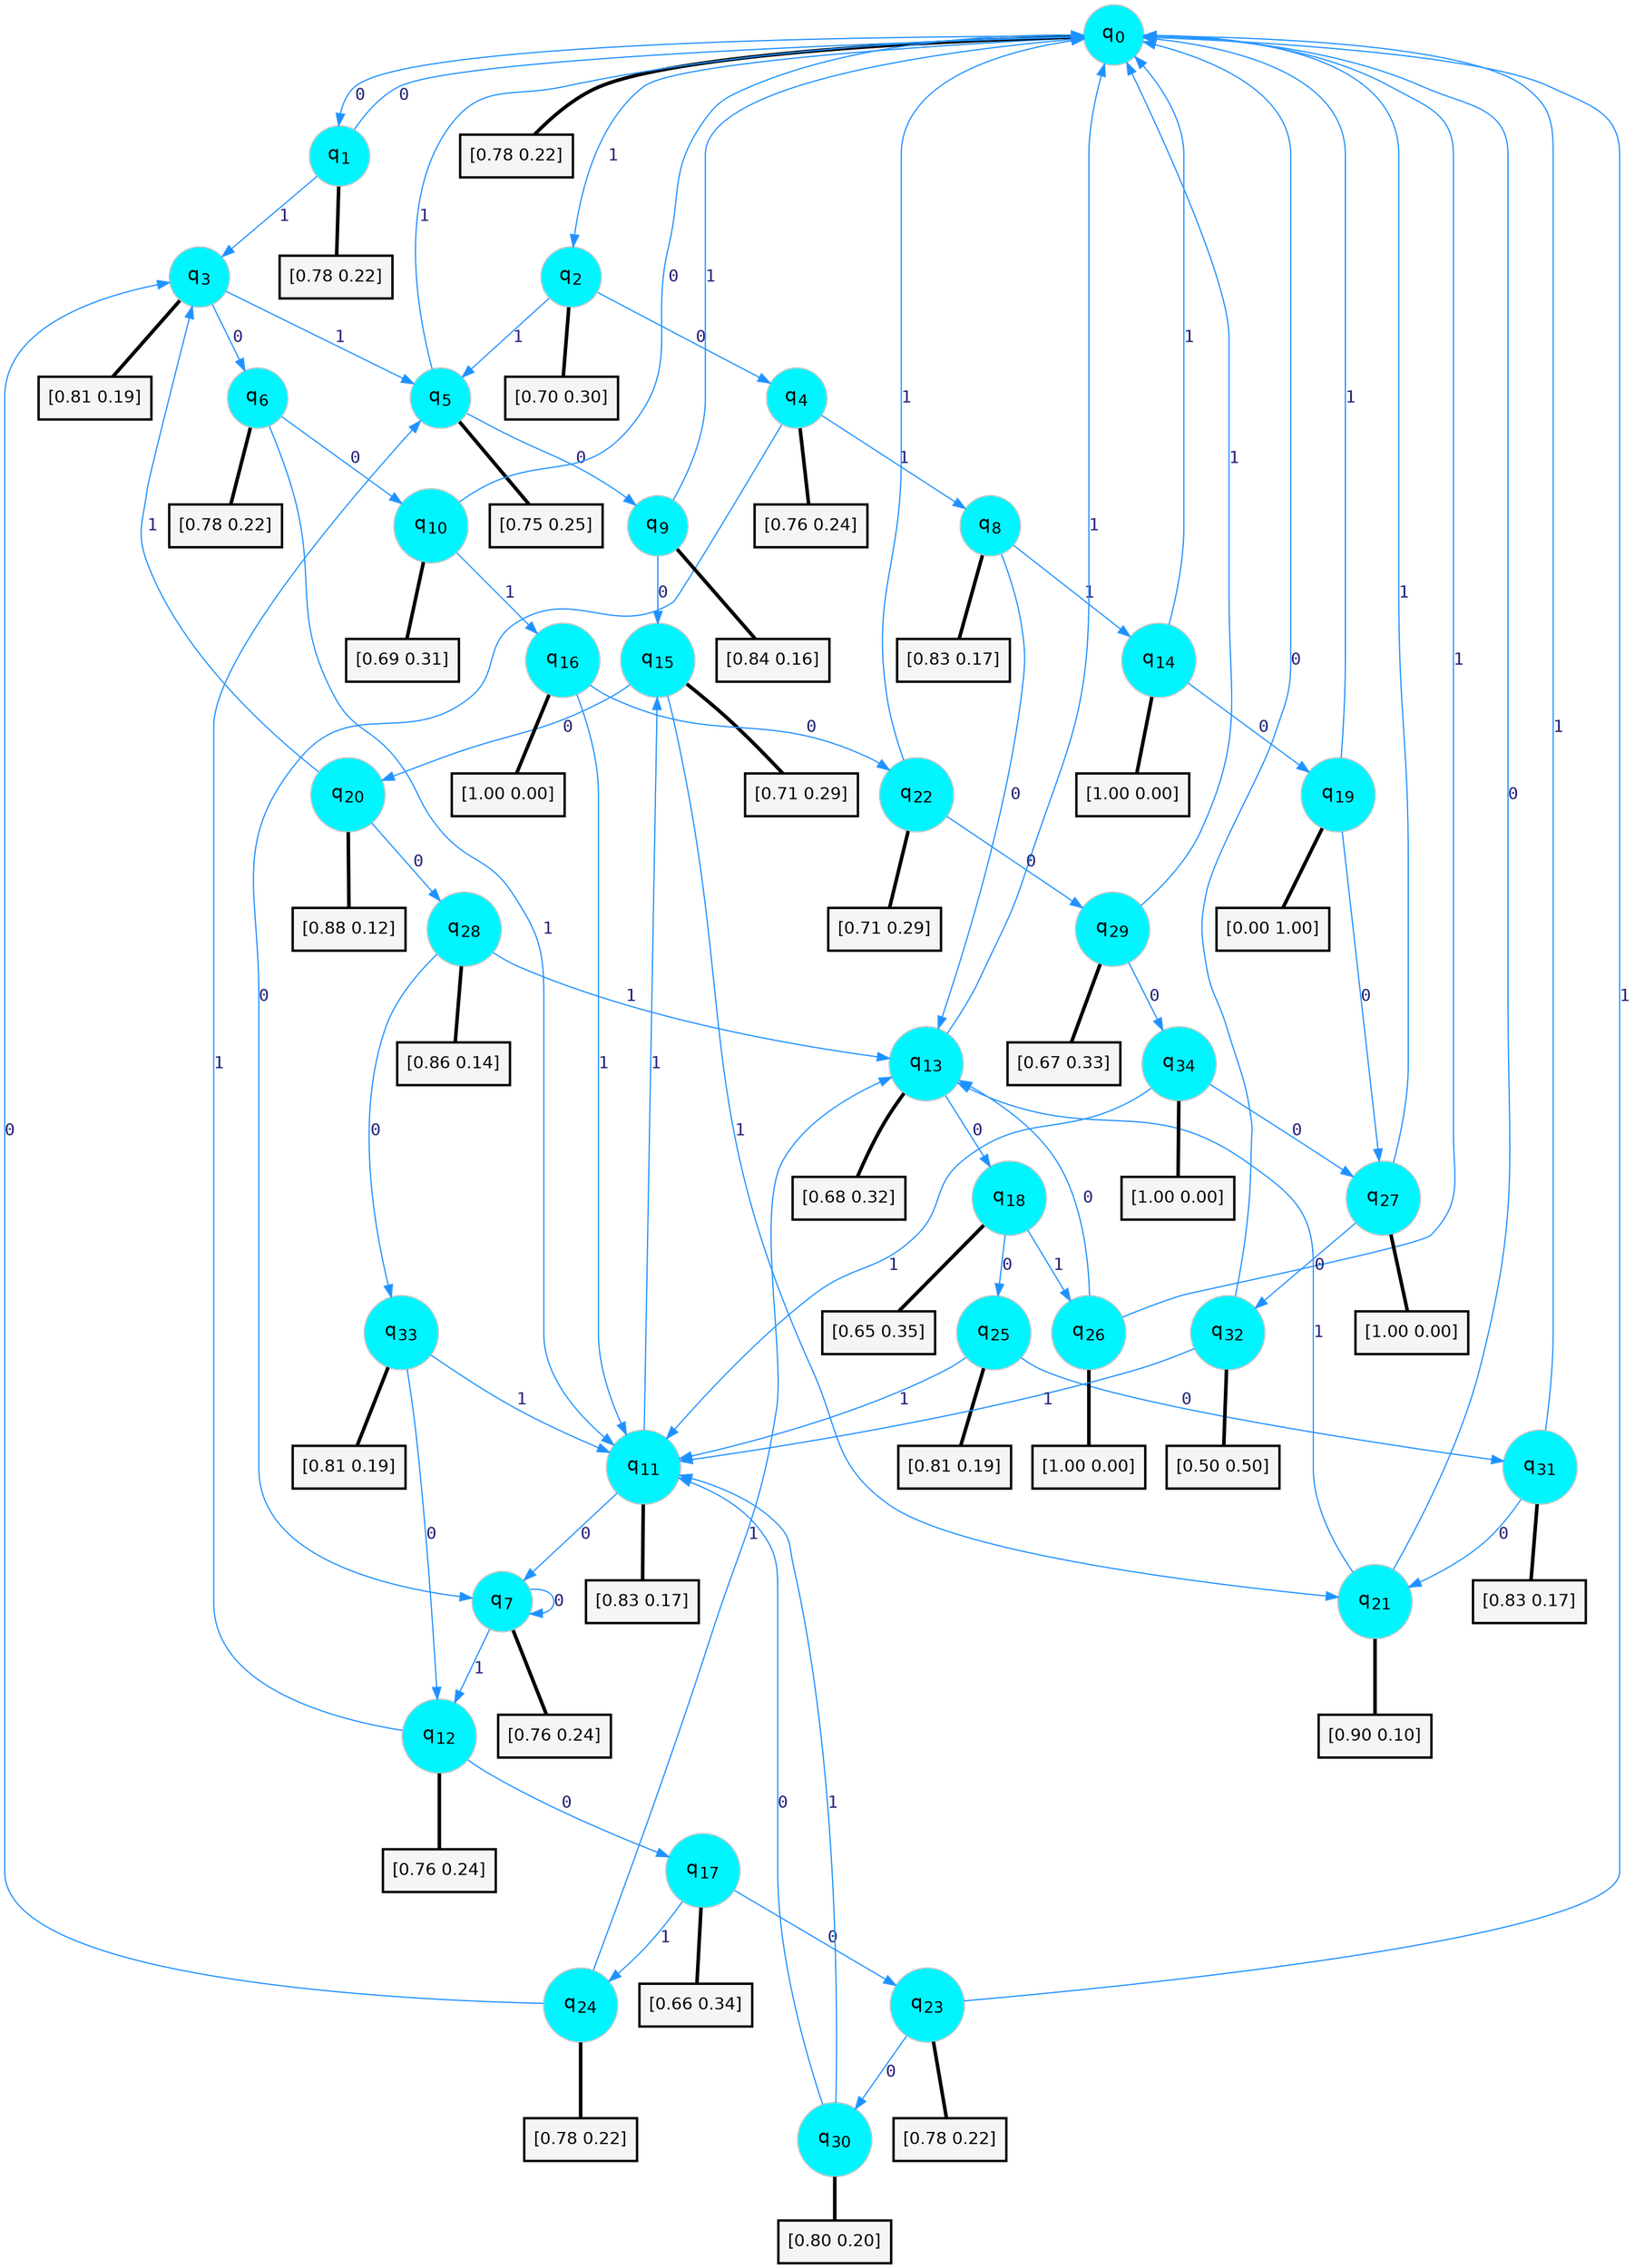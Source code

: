 digraph G {
graph [
bgcolor=transparent, dpi=300, rankdir=TD, size="40,25"];
node [
color=gray, fillcolor=turquoise1, fontcolor=black, fontname=Helvetica, fontsize=16, fontweight=bold, shape=circle, style=filled];
edge [
arrowsize=1, color=dodgerblue1, fontcolor=midnightblue, fontname=courier, fontweight=bold, penwidth=1, style=solid, weight=20];
0[label=<q<SUB>0</SUB>>];
1[label=<q<SUB>1</SUB>>];
2[label=<q<SUB>2</SUB>>];
3[label=<q<SUB>3</SUB>>];
4[label=<q<SUB>4</SUB>>];
5[label=<q<SUB>5</SUB>>];
6[label=<q<SUB>6</SUB>>];
7[label=<q<SUB>7</SUB>>];
8[label=<q<SUB>8</SUB>>];
9[label=<q<SUB>9</SUB>>];
10[label=<q<SUB>10</SUB>>];
11[label=<q<SUB>11</SUB>>];
12[label=<q<SUB>12</SUB>>];
13[label=<q<SUB>13</SUB>>];
14[label=<q<SUB>14</SUB>>];
15[label=<q<SUB>15</SUB>>];
16[label=<q<SUB>16</SUB>>];
17[label=<q<SUB>17</SUB>>];
18[label=<q<SUB>18</SUB>>];
19[label=<q<SUB>19</SUB>>];
20[label=<q<SUB>20</SUB>>];
21[label=<q<SUB>21</SUB>>];
22[label=<q<SUB>22</SUB>>];
23[label=<q<SUB>23</SUB>>];
24[label=<q<SUB>24</SUB>>];
25[label=<q<SUB>25</SUB>>];
26[label=<q<SUB>26</SUB>>];
27[label=<q<SUB>27</SUB>>];
28[label=<q<SUB>28</SUB>>];
29[label=<q<SUB>29</SUB>>];
30[label=<q<SUB>30</SUB>>];
31[label=<q<SUB>31</SUB>>];
32[label=<q<SUB>32</SUB>>];
33[label=<q<SUB>33</SUB>>];
34[label=<q<SUB>34</SUB>>];
35[label="[0.78 0.22]", shape=box,fontcolor=black, fontname=Helvetica, fontsize=14, penwidth=2, fillcolor=whitesmoke,color=black];
36[label="[0.78 0.22]", shape=box,fontcolor=black, fontname=Helvetica, fontsize=14, penwidth=2, fillcolor=whitesmoke,color=black];
37[label="[0.70 0.30]", shape=box,fontcolor=black, fontname=Helvetica, fontsize=14, penwidth=2, fillcolor=whitesmoke,color=black];
38[label="[0.81 0.19]", shape=box,fontcolor=black, fontname=Helvetica, fontsize=14, penwidth=2, fillcolor=whitesmoke,color=black];
39[label="[0.76 0.24]", shape=box,fontcolor=black, fontname=Helvetica, fontsize=14, penwidth=2, fillcolor=whitesmoke,color=black];
40[label="[0.75 0.25]", shape=box,fontcolor=black, fontname=Helvetica, fontsize=14, penwidth=2, fillcolor=whitesmoke,color=black];
41[label="[0.78 0.22]", shape=box,fontcolor=black, fontname=Helvetica, fontsize=14, penwidth=2, fillcolor=whitesmoke,color=black];
42[label="[0.76 0.24]", shape=box,fontcolor=black, fontname=Helvetica, fontsize=14, penwidth=2, fillcolor=whitesmoke,color=black];
43[label="[0.83 0.17]", shape=box,fontcolor=black, fontname=Helvetica, fontsize=14, penwidth=2, fillcolor=whitesmoke,color=black];
44[label="[0.84 0.16]", shape=box,fontcolor=black, fontname=Helvetica, fontsize=14, penwidth=2, fillcolor=whitesmoke,color=black];
45[label="[0.69 0.31]", shape=box,fontcolor=black, fontname=Helvetica, fontsize=14, penwidth=2, fillcolor=whitesmoke,color=black];
46[label="[0.83 0.17]", shape=box,fontcolor=black, fontname=Helvetica, fontsize=14, penwidth=2, fillcolor=whitesmoke,color=black];
47[label="[0.76 0.24]", shape=box,fontcolor=black, fontname=Helvetica, fontsize=14, penwidth=2, fillcolor=whitesmoke,color=black];
48[label="[0.68 0.32]", shape=box,fontcolor=black, fontname=Helvetica, fontsize=14, penwidth=2, fillcolor=whitesmoke,color=black];
49[label="[1.00 0.00]", shape=box,fontcolor=black, fontname=Helvetica, fontsize=14, penwidth=2, fillcolor=whitesmoke,color=black];
50[label="[0.71 0.29]", shape=box,fontcolor=black, fontname=Helvetica, fontsize=14, penwidth=2, fillcolor=whitesmoke,color=black];
51[label="[1.00 0.00]", shape=box,fontcolor=black, fontname=Helvetica, fontsize=14, penwidth=2, fillcolor=whitesmoke,color=black];
52[label="[0.66 0.34]", shape=box,fontcolor=black, fontname=Helvetica, fontsize=14, penwidth=2, fillcolor=whitesmoke,color=black];
53[label="[0.65 0.35]", shape=box,fontcolor=black, fontname=Helvetica, fontsize=14, penwidth=2, fillcolor=whitesmoke,color=black];
54[label="[0.00 1.00]", shape=box,fontcolor=black, fontname=Helvetica, fontsize=14, penwidth=2, fillcolor=whitesmoke,color=black];
55[label="[0.88 0.12]", shape=box,fontcolor=black, fontname=Helvetica, fontsize=14, penwidth=2, fillcolor=whitesmoke,color=black];
56[label="[0.90 0.10]", shape=box,fontcolor=black, fontname=Helvetica, fontsize=14, penwidth=2, fillcolor=whitesmoke,color=black];
57[label="[0.71 0.29]", shape=box,fontcolor=black, fontname=Helvetica, fontsize=14, penwidth=2, fillcolor=whitesmoke,color=black];
58[label="[0.78 0.22]", shape=box,fontcolor=black, fontname=Helvetica, fontsize=14, penwidth=2, fillcolor=whitesmoke,color=black];
59[label="[0.78 0.22]", shape=box,fontcolor=black, fontname=Helvetica, fontsize=14, penwidth=2, fillcolor=whitesmoke,color=black];
60[label="[0.81 0.19]", shape=box,fontcolor=black, fontname=Helvetica, fontsize=14, penwidth=2, fillcolor=whitesmoke,color=black];
61[label="[1.00 0.00]", shape=box,fontcolor=black, fontname=Helvetica, fontsize=14, penwidth=2, fillcolor=whitesmoke,color=black];
62[label="[1.00 0.00]", shape=box,fontcolor=black, fontname=Helvetica, fontsize=14, penwidth=2, fillcolor=whitesmoke,color=black];
63[label="[0.86 0.14]", shape=box,fontcolor=black, fontname=Helvetica, fontsize=14, penwidth=2, fillcolor=whitesmoke,color=black];
64[label="[0.67 0.33]", shape=box,fontcolor=black, fontname=Helvetica, fontsize=14, penwidth=2, fillcolor=whitesmoke,color=black];
65[label="[0.80 0.20]", shape=box,fontcolor=black, fontname=Helvetica, fontsize=14, penwidth=2, fillcolor=whitesmoke,color=black];
66[label="[0.83 0.17]", shape=box,fontcolor=black, fontname=Helvetica, fontsize=14, penwidth=2, fillcolor=whitesmoke,color=black];
67[label="[0.50 0.50]", shape=box,fontcolor=black, fontname=Helvetica, fontsize=14, penwidth=2, fillcolor=whitesmoke,color=black];
68[label="[0.81 0.19]", shape=box,fontcolor=black, fontname=Helvetica, fontsize=14, penwidth=2, fillcolor=whitesmoke,color=black];
69[label="[1.00 0.00]", shape=box,fontcolor=black, fontname=Helvetica, fontsize=14, penwidth=2, fillcolor=whitesmoke,color=black];
0->1 [label=0];
0->2 [label=1];
0->35 [arrowhead=none, penwidth=3,color=black];
1->0 [label=0];
1->3 [label=1];
1->36 [arrowhead=none, penwidth=3,color=black];
2->4 [label=0];
2->5 [label=1];
2->37 [arrowhead=none, penwidth=3,color=black];
3->6 [label=0];
3->5 [label=1];
3->38 [arrowhead=none, penwidth=3,color=black];
4->7 [label=0];
4->8 [label=1];
4->39 [arrowhead=none, penwidth=3,color=black];
5->9 [label=0];
5->0 [label=1];
5->40 [arrowhead=none, penwidth=3,color=black];
6->10 [label=0];
6->11 [label=1];
6->41 [arrowhead=none, penwidth=3,color=black];
7->7 [label=0];
7->12 [label=1];
7->42 [arrowhead=none, penwidth=3,color=black];
8->13 [label=0];
8->14 [label=1];
8->43 [arrowhead=none, penwidth=3,color=black];
9->15 [label=0];
9->0 [label=1];
9->44 [arrowhead=none, penwidth=3,color=black];
10->0 [label=0];
10->16 [label=1];
10->45 [arrowhead=none, penwidth=3,color=black];
11->7 [label=0];
11->15 [label=1];
11->46 [arrowhead=none, penwidth=3,color=black];
12->17 [label=0];
12->5 [label=1];
12->47 [arrowhead=none, penwidth=3,color=black];
13->18 [label=0];
13->0 [label=1];
13->48 [arrowhead=none, penwidth=3,color=black];
14->19 [label=0];
14->0 [label=1];
14->49 [arrowhead=none, penwidth=3,color=black];
15->20 [label=0];
15->21 [label=1];
15->50 [arrowhead=none, penwidth=3,color=black];
16->22 [label=0];
16->11 [label=1];
16->51 [arrowhead=none, penwidth=3,color=black];
17->23 [label=0];
17->24 [label=1];
17->52 [arrowhead=none, penwidth=3,color=black];
18->25 [label=0];
18->26 [label=1];
18->53 [arrowhead=none, penwidth=3,color=black];
19->27 [label=0];
19->0 [label=1];
19->54 [arrowhead=none, penwidth=3,color=black];
20->28 [label=0];
20->3 [label=1];
20->55 [arrowhead=none, penwidth=3,color=black];
21->0 [label=0];
21->13 [label=1];
21->56 [arrowhead=none, penwidth=3,color=black];
22->29 [label=0];
22->0 [label=1];
22->57 [arrowhead=none, penwidth=3,color=black];
23->30 [label=0];
23->0 [label=1];
23->58 [arrowhead=none, penwidth=3,color=black];
24->3 [label=0];
24->13 [label=1];
24->59 [arrowhead=none, penwidth=3,color=black];
25->31 [label=0];
25->11 [label=1];
25->60 [arrowhead=none, penwidth=3,color=black];
26->13 [label=0];
26->0 [label=1];
26->61 [arrowhead=none, penwidth=3,color=black];
27->32 [label=0];
27->0 [label=1];
27->62 [arrowhead=none, penwidth=3,color=black];
28->33 [label=0];
28->13 [label=1];
28->63 [arrowhead=none, penwidth=3,color=black];
29->34 [label=0];
29->0 [label=1];
29->64 [arrowhead=none, penwidth=3,color=black];
30->11 [label=0];
30->11 [label=1];
30->65 [arrowhead=none, penwidth=3,color=black];
31->21 [label=0];
31->0 [label=1];
31->66 [arrowhead=none, penwidth=3,color=black];
32->0 [label=0];
32->11 [label=1];
32->67 [arrowhead=none, penwidth=3,color=black];
33->12 [label=0];
33->11 [label=1];
33->68 [arrowhead=none, penwidth=3,color=black];
34->27 [label=0];
34->11 [label=1];
34->69 [arrowhead=none, penwidth=3,color=black];
}
